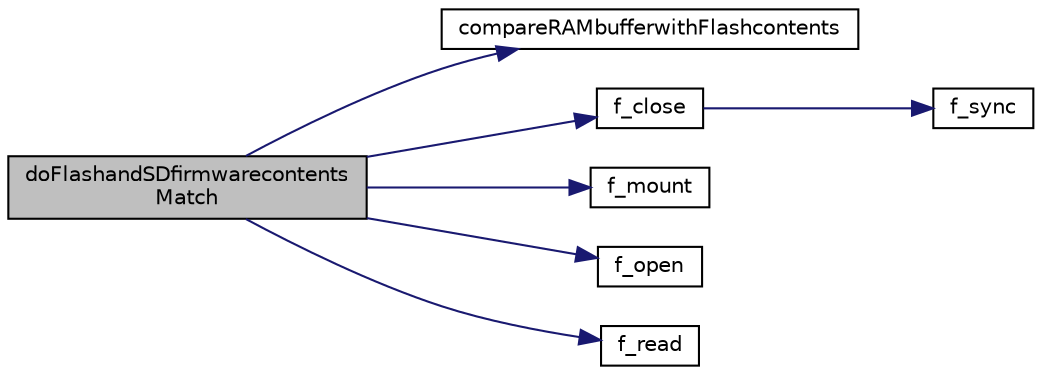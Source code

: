 digraph "doFlashandSDfirmwarecontentsMatch"
{
 // LATEX_PDF_SIZE
  edge [fontname="Helvetica",fontsize="10",labelfontname="Helvetica",labelfontsize="10"];
  node [fontname="Helvetica",fontsize="10",shape=record];
  rankdir="LR";
  Node1 [label="doFlashandSDfirmwarecontents\lMatch",height=0.2,width=0.4,color="black", fillcolor="grey75", style="filled", fontcolor="black",tooltip=" "];
  Node1 -> Node2 [color="midnightblue",fontsize="10",style="solid",fontname="Helvetica"];
  Node2 [label="compareRAMbufferwithFlashcontents",height=0.2,width=0.4,color="black", fillcolor="white", style="filled",URL="$bootloader_main_8c.html#ad102a91892e4d71b73031ea346fa252c",tooltip=" "];
  Node1 -> Node3 [color="midnightblue",fontsize="10",style="solid",fontname="Helvetica"];
  Node3 [label="f_close",height=0.2,width=0.4,color="black", fillcolor="white", style="filled",URL="$ff_8c.html#a53882db20ef4323dcfd1874d7733ffc3",tooltip=" "];
  Node3 -> Node4 [color="midnightblue",fontsize="10",style="solid",fontname="Helvetica"];
  Node4 [label="f_sync",height=0.2,width=0.4,color="black", fillcolor="white", style="filled",URL="$ff_8c.html#ad69c7246b122ba56a134939ee0eaf847",tooltip=" "];
  Node1 -> Node5 [color="midnightblue",fontsize="10",style="solid",fontname="Helvetica"];
  Node5 [label="f_mount",height=0.2,width=0.4,color="black", fillcolor="white", style="filled",URL="$ff_8c.html#a16a934c2bbfa2160295810adc49d5509",tooltip=" "];
  Node1 -> Node6 [color="midnightblue",fontsize="10",style="solid",fontname="Helvetica"];
  Node6 [label="f_open",height=0.2,width=0.4,color="black", fillcolor="white", style="filled",URL="$ff_8c.html#aefdef7126128d99d0b3bd82c28e54d80",tooltip=" "];
  Node1 -> Node7 [color="midnightblue",fontsize="10",style="solid",fontname="Helvetica"];
  Node7 [label="f_read",height=0.2,width=0.4,color="black", fillcolor="white", style="filled",URL="$ff_8c.html#ac4c3dcb6869ca252888eebabe39727b3",tooltip=" "];
}
